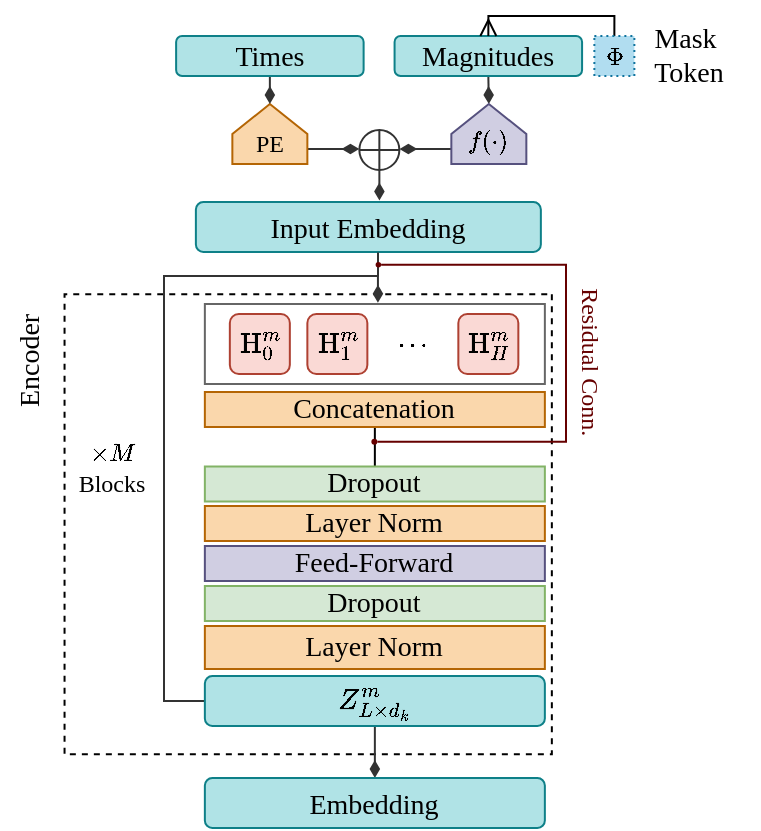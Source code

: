 <mxfile version="25.0.3">
  <diagram name="Page-1" id="y4vLvt-76Si4RtkFSOu0">
    <mxGraphModel dx="1124" dy="519" grid="1" gridSize="10" guides="1" tooltips="1" connect="1" arrows="1" fold="1" page="1" pageScale="1" pageWidth="850" pageHeight="1100" math="1" shadow="0">
      <root>
        <mxCell id="0" />
        <mxCell id="1" parent="0" />
        <mxCell id="qzRvQGq5fn62wuHG1zEG-1" value="" style="rounded=0;whiteSpace=wrap;html=1;fillColor=none;dashed=1;rotation=90;" vertex="1" parent="1">
          <mxGeometry x="266.1" y="402.35" width="230" height="243.65" as="geometry" />
        </mxCell>
        <mxCell id="qzRvQGq5fn62wuHG1zEG-2" value="" style="rounded=0;whiteSpace=wrap;html=1;rotation=90;fillColor=none;fontColor=#333333;strokeColor=#666666;" vertex="1" parent="1">
          <mxGeometry x="394.43" y="349" width="40" height="170" as="geometry" />
        </mxCell>
        <mxCell id="qzRvQGq5fn62wuHG1zEG-3" value="$$\text{H}^m_0$$" style="rounded=1;whiteSpace=wrap;html=1;fillColor=#fad9d5;strokeColor=#ae4132;" vertex="1" parent="1">
          <mxGeometry x="341.92" y="419" width="30" height="30" as="geometry" />
        </mxCell>
        <mxCell id="qzRvQGq5fn62wuHG1zEG-4" value="$$\text{H}^m_1$$" style="rounded=1;whiteSpace=wrap;html=1;fillColor=#fad9d5;strokeColor=#ae4132;" vertex="1" parent="1">
          <mxGeometry x="380.68" y="419" width="30" height="30" as="geometry" />
        </mxCell>
        <mxCell id="qzRvQGq5fn62wuHG1zEG-5" value="&lt;div&gt;$$\text{H}^m_H$$&lt;/div&gt;" style="rounded=1;whiteSpace=wrap;html=1;fillColor=#fad9d5;strokeColor=#ae4132;" vertex="1" parent="1">
          <mxGeometry x="456.17" y="419" width="30" height="30" as="geometry" />
        </mxCell>
        <mxCell id="qzRvQGq5fn62wuHG1zEG-6" value="&lt;font style=&quot;font-size: 14px;&quot; face=&quot;Garamond&quot;&gt;Layer Norm&lt;/font&gt;" style="rounded=0;whiteSpace=wrap;html=1;rotation=0;fillColor=#fad7ac;strokeColor=#b46504;" vertex="1" parent="1">
          <mxGeometry x="329.43" y="515" width="170" height="17.5" as="geometry" />
        </mxCell>
        <mxCell id="qzRvQGq5fn62wuHG1zEG-7" value="&lt;font style=&quot;font-size: 14px;&quot; face=&quot;Garamond&quot;&gt;&amp;nbsp;Encoder&lt;/font&gt;" style="text;html=1;strokeColor=none;fillColor=none;align=center;verticalAlign=middle;whiteSpace=wrap;rounded=0;rotation=-90;" vertex="1" parent="1">
          <mxGeometry x="202.0" y="429" width="80.93" height="30" as="geometry" />
        </mxCell>
        <mxCell id="qzRvQGq5fn62wuHG1zEG-8" value="&lt;font face=&quot;Garamond&quot;&gt;&lt;span style=&quot;font-size: 14px;&quot;&gt;Feed-Forward&lt;/span&gt;&lt;/font&gt;" style="rounded=0;whiteSpace=wrap;html=1;rotation=0;fillColor=#d0cee2;strokeColor=#56517e;" vertex="1" parent="1">
          <mxGeometry x="329.43" y="535" width="170" height="17.5" as="geometry" />
        </mxCell>
        <mxCell id="qzRvQGq5fn62wuHG1zEG-9" value="&lt;font style=&quot;font-size: 14px;&quot; face=&quot;Garamond&quot;&gt;Layer Norm&lt;/font&gt;" style="rounded=0;whiteSpace=wrap;html=1;rotation=0;fillColor=#fad7ac;strokeColor=#b46504;" vertex="1" parent="1">
          <mxGeometry x="329.43" y="575" width="170" height="21.5" as="geometry" />
        </mxCell>
        <mxCell id="qzRvQGq5fn62wuHG1zEG-46" style="edgeStyle=orthogonalEdgeStyle;rounded=0;orthogonalLoop=1;jettySize=auto;html=1;exitX=0.5;exitY=1;exitDx=0;exitDy=0;entryX=0.5;entryY=0;entryDx=0;entryDy=0;endArrow=none;endFill=0;" edge="1" parent="1" source="qzRvQGq5fn62wuHG1zEG-10" target="qzRvQGq5fn62wuHG1zEG-40">
          <mxGeometry relative="1" as="geometry" />
        </mxCell>
        <mxCell id="qzRvQGq5fn62wuHG1zEG-10" value="&lt;font style=&quot;font-size: 14px;&quot; face=&quot;Garamond&quot;&gt;Concatenation&lt;/font&gt;" style="rounded=0;whiteSpace=wrap;html=1;rotation=0;fillColor=#fad7ac;strokeColor=#b46504;" vertex="1" parent="1">
          <mxGeometry x="329.43" y="458" width="170" height="17.5" as="geometry" />
        </mxCell>
        <mxCell id="qzRvQGq5fn62wuHG1zEG-11" style="edgeStyle=orthogonalEdgeStyle;rounded=0;orthogonalLoop=1;jettySize=auto;html=1;exitX=0.5;exitY=1;exitDx=0;exitDy=0;entryX=0.5;entryY=0;entryDx=0;entryDy=0;strokeColor=#333333;endArrow=diamondThin;endFill=1;" edge="1" parent="1" source="qzRvQGq5fn62wuHG1zEG-13" target="qzRvQGq5fn62wuHG1zEG-14">
          <mxGeometry relative="1" as="geometry" />
        </mxCell>
        <mxCell id="qzRvQGq5fn62wuHG1zEG-12" style="edgeStyle=orthogonalEdgeStyle;rounded=0;orthogonalLoop=1;jettySize=auto;html=1;exitX=0;exitY=0.5;exitDx=0;exitDy=0;strokeColor=#333333;endArrow=none;endFill=0;" edge="1" parent="1" source="qzRvQGq5fn62wuHG1zEG-13">
          <mxGeometry relative="1" as="geometry">
            <mxPoint x="416" y="400" as="targetPoint" />
            <Array as="points">
              <mxPoint x="309" y="613" />
              <mxPoint x="309" y="400" />
            </Array>
          </mxGeometry>
        </mxCell>
        <mxCell id="qzRvQGq5fn62wuHG1zEG-37" style="edgeStyle=orthogonalEdgeStyle;rounded=0;orthogonalLoop=1;jettySize=auto;html=1;endArrow=none;endFill=0;startArrow=none;startFill=0;strokeColor=#660000;entryX=1;entryY=0.5;entryDx=0;entryDy=0;exitX=1;exitY=0.5;exitDx=0;exitDy=0;" edge="1" parent="1" source="qzRvQGq5fn62wuHG1zEG-53" target="qzRvQGq5fn62wuHG1zEG-47">
          <mxGeometry relative="1" as="geometry">
            <mxPoint x="414" y="486" as="sourcePoint" />
            <mxPoint x="420" y="390" as="targetPoint" />
            <Array as="points">
              <mxPoint x="510" y="483" />
              <mxPoint x="510" y="394" />
            </Array>
          </mxGeometry>
        </mxCell>
        <mxCell id="qzRvQGq5fn62wuHG1zEG-13" value="&lt;div&gt;&lt;font face=&quot;Garamond&quot;&gt;$$Z^{m}_{L\times d_k}$$&lt;/font&gt;&lt;/div&gt;" style="rounded=1;whiteSpace=wrap;html=1;rotation=0;fillColor=#b0e3e6;strokeColor=#0e8088;fontSize=14;" vertex="1" parent="1">
          <mxGeometry x="329.43" y="600" width="170" height="25" as="geometry" />
        </mxCell>
        <mxCell id="qzRvQGq5fn62wuHG1zEG-14" value="&lt;font face=&quot;Garamond&quot;&gt;Embedding&lt;/font&gt;" style="rounded=1;whiteSpace=wrap;html=1;rotation=0;fillColor=#b0e3e6;strokeColor=#0e8088;fontSize=14;" vertex="1" parent="1">
          <mxGeometry x="329.43" y="651" width="170" height="25" as="geometry" />
        </mxCell>
        <mxCell id="qzRvQGq5fn62wuHG1zEG-15" style="edgeStyle=orthogonalEdgeStyle;rounded=0;orthogonalLoop=1;jettySize=auto;html=1;exitX=0.5;exitY=1;exitDx=0;exitDy=0;entryX=0.5;entryY=0;entryDx=0;entryDy=0;strokeColor=#333333;endArrow=diamondThin;endFill=1;" edge="1" parent="1" source="qzRvQGq5fn62wuHG1zEG-16" target="qzRvQGq5fn62wuHG1zEG-21">
          <mxGeometry relative="1" as="geometry">
            <mxPoint x="471.03" y="310" as="targetPoint" />
          </mxGeometry>
        </mxCell>
        <mxCell id="qzRvQGq5fn62wuHG1zEG-16" value="&lt;font face=&quot;Garamond&quot;&gt;Magnitudes&lt;/font&gt;" style="rounded=1;whiteSpace=wrap;html=1;rotation=0;fillColor=#b0e3e6;strokeColor=#0e8088;fontSize=14;" vertex="1" parent="1">
          <mxGeometry x="424.29" y="280" width="93.75" height="20" as="geometry" />
        </mxCell>
        <mxCell id="qzRvQGq5fn62wuHG1zEG-17" style="edgeStyle=orthogonalEdgeStyle;rounded=0;orthogonalLoop=1;jettySize=auto;html=1;exitX=1;exitY=0.75;exitDx=0;exitDy=0;entryX=0;entryY=0.5;entryDx=0;entryDy=0;strokeColor=#333333;endArrow=diamondThin;endFill=1;" edge="1" parent="1" source="qzRvQGq5fn62wuHG1zEG-18" target="qzRvQGq5fn62wuHG1zEG-23">
          <mxGeometry relative="1" as="geometry" />
        </mxCell>
        <mxCell id="qzRvQGq5fn62wuHG1zEG-18" value="" style="shape=loopLimit;whiteSpace=wrap;html=1;rotation=0;fillColor=#fad7ac;strokeColor=#b46504;" vertex="1" parent="1">
          <mxGeometry x="343.18" y="314" width="37.5" height="30" as="geometry" />
        </mxCell>
        <mxCell id="qzRvQGq5fn62wuHG1zEG-19" value="&lt;font style=&quot;font-size: 12px;&quot; face=&quot;Garamond&quot;&gt;PE&lt;/font&gt;" style="text;html=1;align=center;verticalAlign=middle;whiteSpace=wrap;rounded=0;" vertex="1" parent="1">
          <mxGeometry x="346.93" y="324" width="30" height="20" as="geometry" />
        </mxCell>
        <mxCell id="qzRvQGq5fn62wuHG1zEG-20" style="edgeStyle=orthogonalEdgeStyle;rounded=0;orthogonalLoop=1;jettySize=auto;html=1;exitX=0;exitY=0.75;exitDx=0;exitDy=0;entryX=1;entryY=0.5;entryDx=0;entryDy=0;strokeColor=#333333;endArrow=diamondThin;endFill=1;" edge="1" parent="1" source="qzRvQGq5fn62wuHG1zEG-21" target="qzRvQGq5fn62wuHG1zEG-23">
          <mxGeometry relative="1" as="geometry" />
        </mxCell>
        <mxCell id="qzRvQGq5fn62wuHG1zEG-21" value="" style="shape=loopLimit;whiteSpace=wrap;html=1;rotation=0;fillColor=#d0cee2;strokeColor=#56517e;" vertex="1" parent="1">
          <mxGeometry x="452.67" y="314" width="37.5" height="30" as="geometry" />
        </mxCell>
        <mxCell id="qzRvQGq5fn62wuHG1zEG-22" style="edgeStyle=orthogonalEdgeStyle;rounded=0;orthogonalLoop=1;jettySize=auto;html=1;exitX=0.5;exitY=1;exitDx=0;exitDy=0;entryX=0.532;entryY=-0.032;entryDx=0;entryDy=0;strokeColor=#333333;endArrow=diamondThin;endFill=1;entryPerimeter=0;" edge="1" parent="1" source="qzRvQGq5fn62wuHG1zEG-23" target="qzRvQGq5fn62wuHG1zEG-24">
          <mxGeometry relative="1" as="geometry">
            <mxPoint x="421.68" y="347" as="sourcePoint" />
            <mxPoint x="416.185" y="360" as="targetPoint" />
          </mxGeometry>
        </mxCell>
        <mxCell id="qzRvQGq5fn62wuHG1zEG-23" value="" style="shape=orEllipse;perimeter=ellipsePerimeter;whiteSpace=wrap;html=1;backgroundOutline=1;strokeColor=#333333;" vertex="1" parent="1">
          <mxGeometry x="406.68" y="327" width="20" height="20" as="geometry" />
        </mxCell>
        <mxCell id="qzRvQGq5fn62wuHG1zEG-24" value="&lt;font face=&quot;Garamond&quot;&gt;Input Embedding&lt;br&gt;&lt;/font&gt;" style="rounded=1;whiteSpace=wrap;html=1;rotation=0;fillColor=#b0e3e6;strokeColor=#0e8088;fontSize=14;" vertex="1" parent="1">
          <mxGeometry x="324.94" y="363" width="172.49" height="25" as="geometry" />
        </mxCell>
        <mxCell id="qzRvQGq5fn62wuHG1zEG-25" value="&lt;div align=&quot;left&quot;&gt;&lt;font face=&quot;Garamond&quot;&gt;$$\times M$$ &lt;br&gt;&lt;/font&gt;&lt;/div&gt;" style="text;html=1;align=center;verticalAlign=middle;whiteSpace=wrap;rounded=0;" vertex="1" parent="1">
          <mxGeometry x="246" y="458" width="75.06" height="73.5" as="geometry" />
        </mxCell>
        <mxCell id="qzRvQGq5fn62wuHG1zEG-26" value="&lt;div&gt;&lt;font face=&quot;Garamond&quot;&gt;$$\cdots$$&lt;/font&gt;&lt;/div&gt;" style="text;html=1;align=center;verticalAlign=middle;whiteSpace=wrap;rounded=0;" vertex="1" parent="1">
          <mxGeometry x="402.94" y="419" width="60" height="30" as="geometry" />
        </mxCell>
        <mxCell id="qzRvQGq5fn62wuHG1zEG-27" style="edgeStyle=orthogonalEdgeStyle;rounded=0;orthogonalLoop=1;jettySize=auto;html=1;entryX=-0.016;entryY=0.491;entryDx=0;entryDy=0;entryPerimeter=0;strokeColor=#333333;endArrow=diamondThin;endFill=1;exitX=0.528;exitY=1.009;exitDx=0;exitDy=0;exitPerimeter=0;" edge="1" parent="1" source="qzRvQGq5fn62wuHG1zEG-24" target="qzRvQGq5fn62wuHG1zEG-2">
          <mxGeometry relative="1" as="geometry">
            <mxPoint x="417.422" y="396.025" as="sourcePoint" />
            <mxPoint x="415.948" y="408.266" as="targetPoint" />
            <Array as="points" />
          </mxGeometry>
        </mxCell>
        <mxCell id="qzRvQGq5fn62wuHG1zEG-28" style="edgeStyle=orthogonalEdgeStyle;rounded=0;orthogonalLoop=1;jettySize=auto;html=1;exitX=0.5;exitY=1;exitDx=0;exitDy=0;entryX=0.5;entryY=0;entryDx=0;entryDy=0;strokeColor=#333333;endArrow=diamondThin;endFill=1;" edge="1" parent="1" source="qzRvQGq5fn62wuHG1zEG-29" target="qzRvQGq5fn62wuHG1zEG-18">
          <mxGeometry relative="1" as="geometry" />
        </mxCell>
        <mxCell id="qzRvQGq5fn62wuHG1zEG-29" value="&lt;font face=&quot;Garamond&quot;&gt;Times&lt;br&gt;&lt;/font&gt;" style="rounded=1;whiteSpace=wrap;html=1;rotation=0;fillColor=#b0e3e6;strokeColor=#0e8088;fontSize=14;" vertex="1" parent="1">
          <mxGeometry x="315.06" y="280" width="93.75" height="20" as="geometry" />
        </mxCell>
        <mxCell id="qzRvQGq5fn62wuHG1zEG-30" value="&lt;font face=&quot;Garamond&quot;&gt;Blocks&lt;/font&gt;" style="text;html=1;strokeColor=none;fillColor=none;align=center;verticalAlign=middle;whiteSpace=wrap;rounded=0;rotation=0;" vertex="1" parent="1">
          <mxGeometry x="260.34" y="489" width="46.39" height="30" as="geometry" />
        </mxCell>
        <mxCell id="qzRvQGq5fn62wuHG1zEG-31" value="&lt;font face=&quot;Garamond&quot;&gt;$$f(\cdot)$$&lt;/font&gt;" style="text;html=1;align=center;verticalAlign=middle;whiteSpace=wrap;rounded=0;" vertex="1" parent="1">
          <mxGeometry x="456.42" y="322" width="30" height="20" as="geometry" />
        </mxCell>
        <mxCell id="qzRvQGq5fn62wuHG1zEG-34" style="edgeStyle=orthogonalEdgeStyle;rounded=0;orthogonalLoop=1;jettySize=auto;html=1;exitX=0.5;exitY=0;exitDx=0;exitDy=0;entryX=0.5;entryY=0;entryDx=0;entryDy=0;endArrow=ERmany;endFill=0;" edge="1" parent="1" source="qzRvQGq5fn62wuHG1zEG-32" target="qzRvQGq5fn62wuHG1zEG-16">
          <mxGeometry relative="1" as="geometry">
            <Array as="points">
              <mxPoint x="534" y="270" />
              <mxPoint x="471" y="270" />
            </Array>
          </mxGeometry>
        </mxCell>
        <mxCell id="qzRvQGq5fn62wuHG1zEG-32" value="&lt;font face=&quot;Garamond&quot;&gt;$$\Phi$$&lt;/font&gt;" style="rounded=0;whiteSpace=wrap;html=1;rotation=0;fillColor=#b1ddf0;strokeColor=#10739e;dashed=1;dashPattern=1 2;" vertex="1" parent="1">
          <mxGeometry x="524.18" y="280" width="20" height="20" as="geometry" />
        </mxCell>
        <mxCell id="qzRvQGq5fn62wuHG1zEG-36" value="&lt;div align=&quot;center&quot;&gt;&lt;font style=&quot;font-size: 14px;&quot; face=&quot;Garamond&quot;&gt;Mask&amp;nbsp;&lt;/font&gt;&lt;/div&gt;&lt;div align=&quot;center&quot;&gt;&lt;font style=&quot;font-size: 14px;&quot; face=&quot;Garamond&quot;&gt;Token&lt;/font&gt;&lt;/div&gt;" style="text;html=1;align=center;verticalAlign=middle;resizable=0;points=[];autosize=1;strokeColor=none;fillColor=none;" vertex="1" parent="1">
          <mxGeometry x="536" y="265" width="70" height="50" as="geometry" />
        </mxCell>
        <mxCell id="qzRvQGq5fn62wuHG1zEG-39" value="&lt;font color=&quot;#660000&quot; face=&quot;Garamond&quot;&gt;Residual Conn.&lt;/font&gt;" style="text;html=1;strokeColor=none;fillColor=none;align=center;verticalAlign=middle;whiteSpace=wrap;rounded=0;rotation=90;" vertex="1" parent="1">
          <mxGeometry x="470" y="428" width="103.82" height="30" as="geometry" />
        </mxCell>
        <mxCell id="qzRvQGq5fn62wuHG1zEG-40" value="&lt;font style=&quot;font-size: 14px;&quot; face=&quot;Garamond&quot;&gt;Dropout&lt;br&gt;&lt;/font&gt;" style="rounded=0;whiteSpace=wrap;html=1;rotation=0;fillColor=#d5e8d4;strokeColor=#82b366;" vertex="1" parent="1">
          <mxGeometry x="329.43" y="495.25" width="170" height="17.5" as="geometry" />
        </mxCell>
        <mxCell id="qzRvQGq5fn62wuHG1zEG-45" value="&lt;font style=&quot;font-size: 14px;&quot; face=&quot;Garamond&quot;&gt;Dropout&lt;br&gt;&lt;/font&gt;" style="rounded=0;whiteSpace=wrap;html=1;rotation=0;fillColor=#d5e8d4;strokeColor=#82b366;" vertex="1" parent="1">
          <mxGeometry x="329.43" y="555" width="170" height="17.5" as="geometry" />
        </mxCell>
        <mxCell id="qzRvQGq5fn62wuHG1zEG-47" value="" style="ellipse;whiteSpace=wrap;html=1;aspect=fixed;fillColor=#660000;strokeColor=none;" vertex="1" parent="1">
          <mxGeometry x="414.81" y="393" width="2.75" height="2.75" as="geometry" />
        </mxCell>
        <mxCell id="qzRvQGq5fn62wuHG1zEG-53" value="" style="ellipse;whiteSpace=wrap;html=1;aspect=fixed;fillColor=#660000;strokeColor=none;" vertex="1" parent="1">
          <mxGeometry x="412.68" y="481.38" width="3" height="3" as="geometry" />
        </mxCell>
      </root>
    </mxGraphModel>
  </diagram>
</mxfile>
